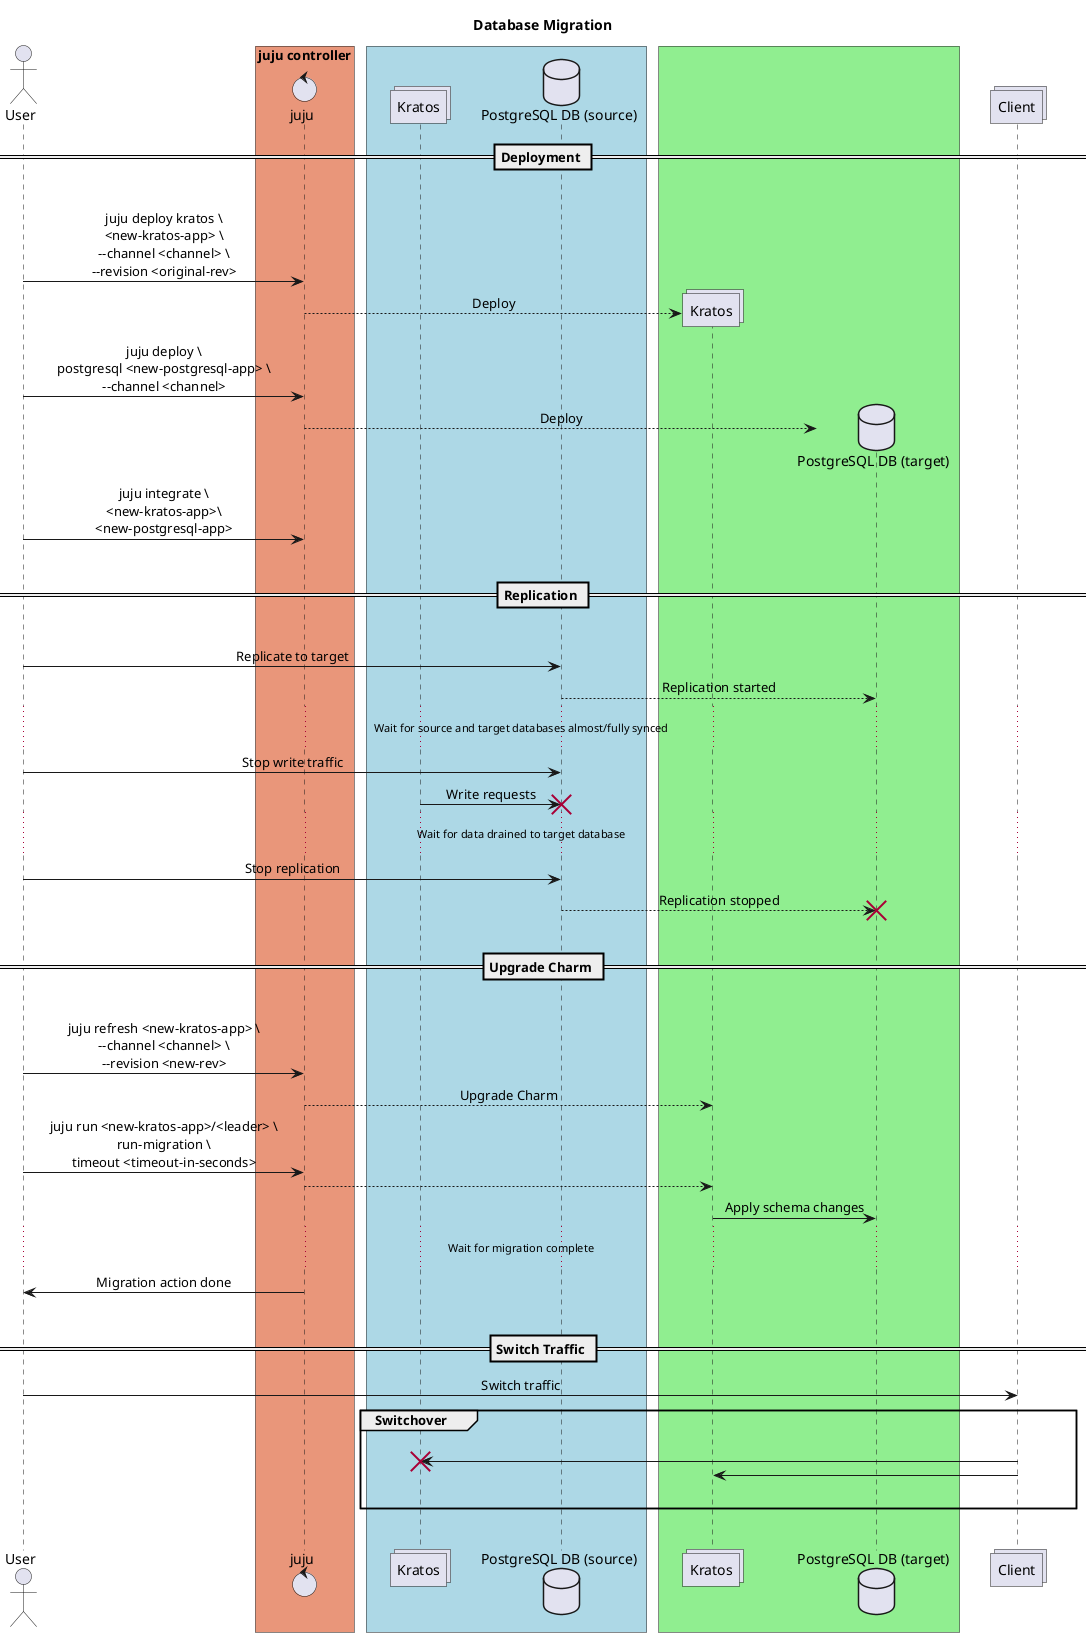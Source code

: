 @startuml
skinparam ParticipantPadding 20
skinparam BoxPadding 5
skinparam sequenceMessageAlign center

title Database Migration
actor User
box "juju controller" #DarkSalmon
    control juju
end box

box #LightBlue
	collections Kratos as KratosA
	database "PostgreSQL DB (source)" as source
end box

box #LightGreen
	collections Kratos as KratosB
	database "PostgreSQL DB (target)" as target
end box

collections Client

== Deployment ==
|||
User -> juju: juju deploy kratos \\\n<new-kratos-app> \\\n--channel <channel> \\\n--revision <original-rev>
juju --> KratosB **: Deploy
User -> juju: juju deploy \\\npostgresql <new-postgresql-app> \\\n--channel <channel>
juju --> target **: Deploy
User -> juju: juju integrate \\\n<new-kratos-app>\\\n<new-postgresql-app>
|||

== Replication ==
|||
User -> source: Replicate to target
source --> target: Replication started
...Wait for source and target databases almost/fully synced...

User -> source: Stop write traffic
KratosA -> source !! : Write requests
...Wait for data drained to target database...

User -> source: Stop replication
source --> target !! : Replication stopped
|||

== Upgrade Charm ==
|||
User -> juju: juju refresh <new-kratos-app> \\\n--channel <channel> \\\n--revision <new-rev>
juju --> KratosB: Upgrade Charm
User -> juju: juju run <new-kratos-app>/<leader> \\\nrun-migration \\\ntimeout <timeout-in-seconds>
juju --> KratosB
KratosB -> target: Apply schema changes
...Wait for migration complete...
juju -> User: Migration action done
|||

== Switch Traffic ==
User -> Client: Switch traffic
group Switchover
|||
Client -> KratosA !!
Client -> KratosB
|||
end
|||
@enduml
